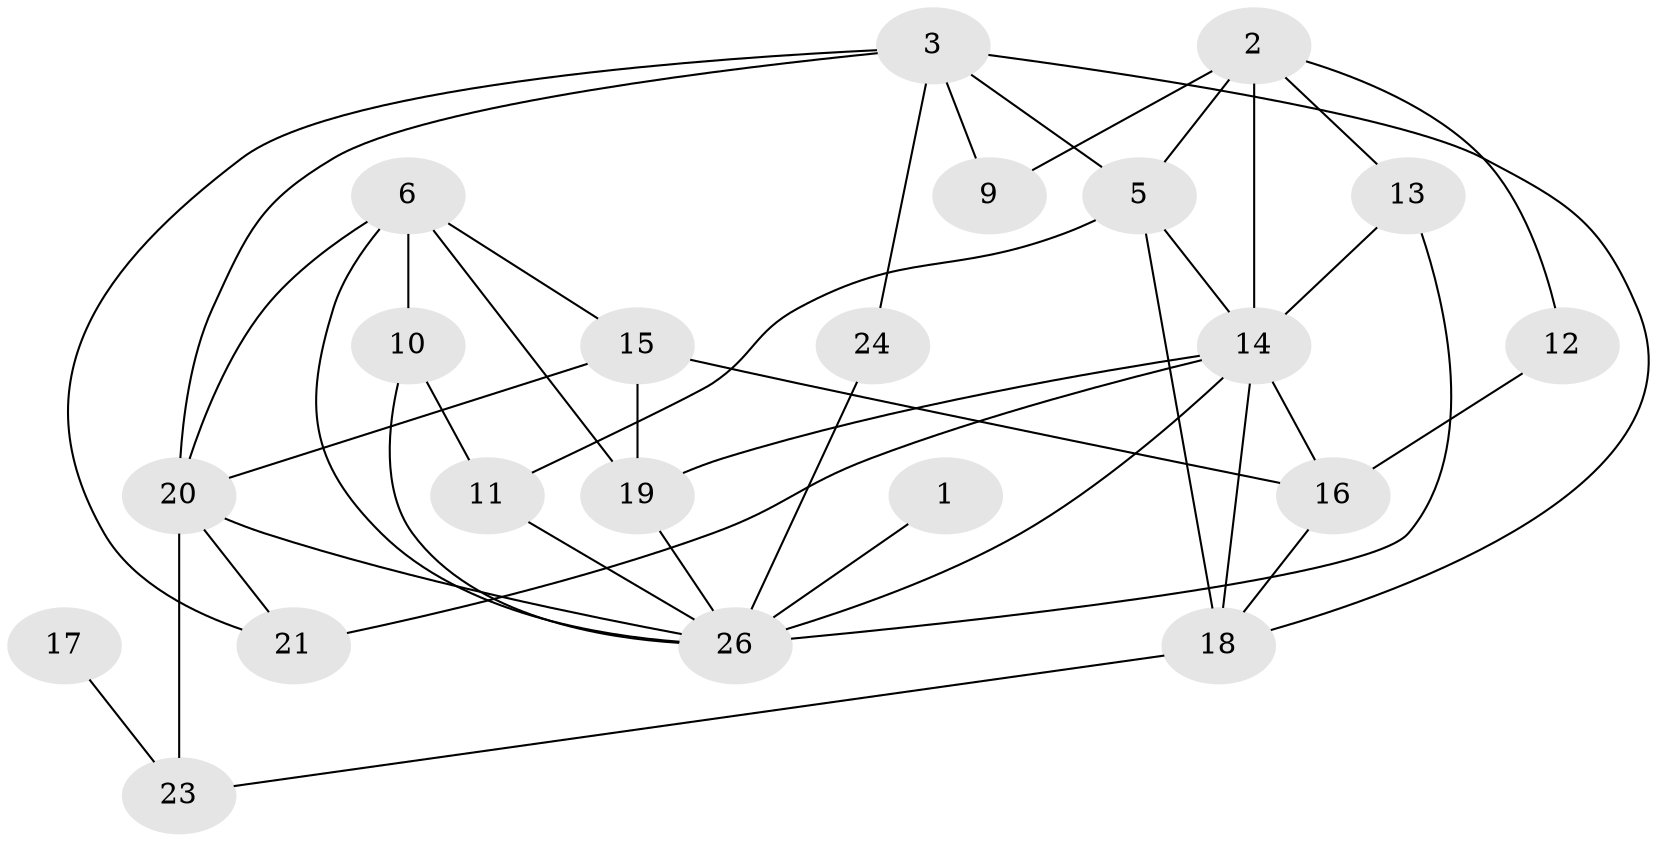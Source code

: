 // original degree distribution, {5: 0.038461538461538464, 2: 0.2692307692307692, 3: 0.2692307692307692, 1: 0.057692307692307696, 7: 0.057692307692307696, 4: 0.21153846153846154, 0: 0.09615384615384616}
// Generated by graph-tools (version 1.1) at 2025/49/03/09/25 03:49:03]
// undirected, 21 vertices, 42 edges
graph export_dot {
graph [start="1"]
  node [color=gray90,style=filled];
  1;
  2;
  3;
  5;
  6;
  9;
  10;
  11;
  12;
  13;
  14;
  15;
  16;
  17;
  18;
  19;
  20;
  21;
  23;
  24;
  26;
  1 -- 26 [weight=1.0];
  2 -- 5 [weight=1.0];
  2 -- 9 [weight=1.0];
  2 -- 12 [weight=1.0];
  2 -- 13 [weight=1.0];
  2 -- 14 [weight=1.0];
  3 -- 5 [weight=1.0];
  3 -- 9 [weight=1.0];
  3 -- 18 [weight=1.0];
  3 -- 20 [weight=1.0];
  3 -- 21 [weight=1.0];
  3 -- 24 [weight=1.0];
  5 -- 11 [weight=1.0];
  5 -- 14 [weight=1.0];
  5 -- 18 [weight=1.0];
  6 -- 10 [weight=1.0];
  6 -- 15 [weight=1.0];
  6 -- 19 [weight=1.0];
  6 -- 20 [weight=1.0];
  6 -- 26 [weight=1.0];
  10 -- 11 [weight=1.0];
  10 -- 26 [weight=1.0];
  11 -- 26 [weight=1.0];
  12 -- 16 [weight=1.0];
  13 -- 14 [weight=1.0];
  13 -- 26 [weight=2.0];
  14 -- 16 [weight=2.0];
  14 -- 18 [weight=2.0];
  14 -- 19 [weight=1.0];
  14 -- 21 [weight=1.0];
  14 -- 26 [weight=1.0];
  15 -- 16 [weight=1.0];
  15 -- 19 [weight=1.0];
  15 -- 20 [weight=1.0];
  16 -- 18 [weight=1.0];
  17 -- 23 [weight=1.0];
  18 -- 23 [weight=1.0];
  19 -- 26 [weight=1.0];
  20 -- 21 [weight=1.0];
  20 -- 23 [weight=1.0];
  20 -- 26 [weight=1.0];
  24 -- 26 [weight=1.0];
}
